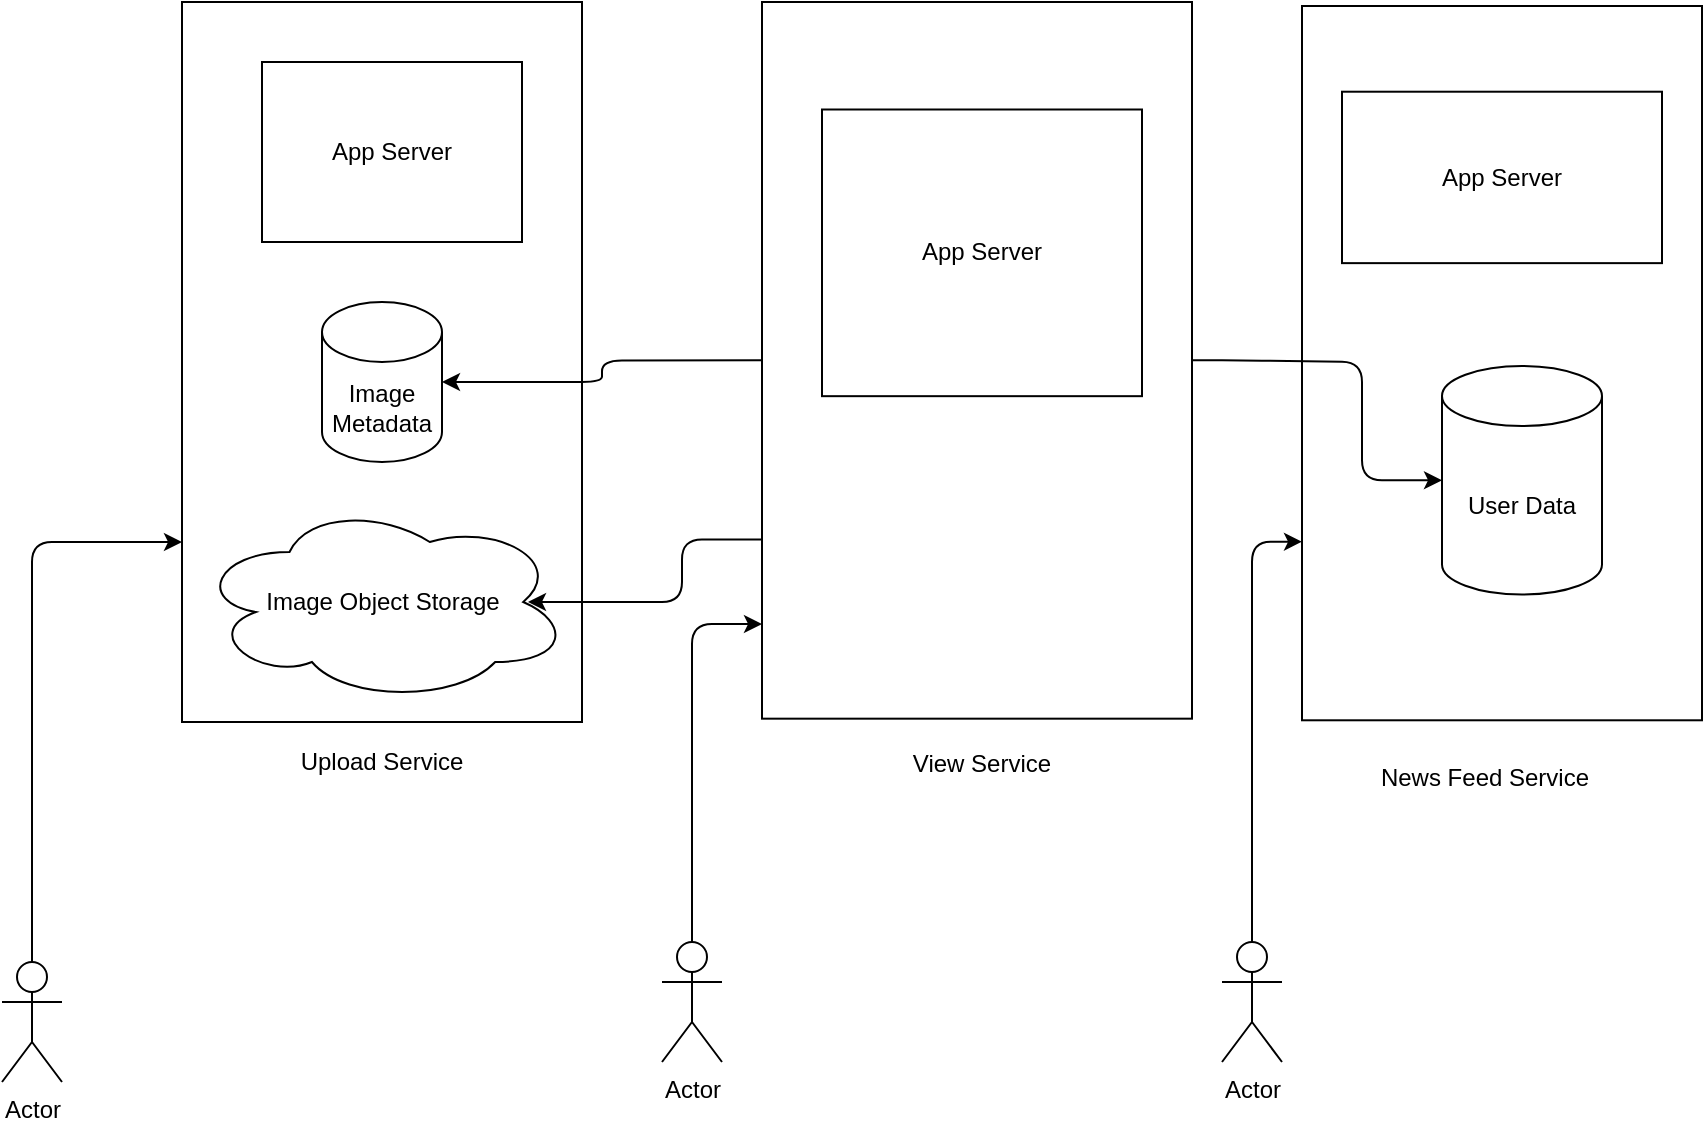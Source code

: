 <mxfile version="13.9.2" type="github">
  <diagram id="OetNqehpfH3lyW26qQmy" name="Page-1">
    <mxGraphModel dx="786" dy="439" grid="1" gridSize="10" guides="1" tooltips="1" connect="1" arrows="1" fold="1" page="1" pageScale="1" pageWidth="850" pageHeight="1100" math="0" shadow="0">
      <root>
        <mxCell id="0" />
        <mxCell id="1" parent="0" />
        <mxCell id="Pfn347-1Jo6gLOCdynuy-8" value="" style="group" vertex="1" connectable="0" parent="1">
          <mxGeometry x="160" y="10" width="200" height="390" as="geometry" />
        </mxCell>
        <mxCell id="Pfn347-1Jo6gLOCdynuy-6" value="" style="rounded=0;whiteSpace=wrap;html=1;" vertex="1" parent="Pfn347-1Jo6gLOCdynuy-8">
          <mxGeometry width="200" height="360" as="geometry" />
        </mxCell>
        <mxCell id="Pfn347-1Jo6gLOCdynuy-3" value="App Server" style="rounded=0;whiteSpace=wrap;html=1;align=center;" vertex="1" parent="Pfn347-1Jo6gLOCdynuy-8">
          <mxGeometry x="40" y="30" width="130" height="90" as="geometry" />
        </mxCell>
        <mxCell id="Pfn347-1Jo6gLOCdynuy-4" value="Image Metadata" style="shape=cylinder3;whiteSpace=wrap;html=1;boundedLbl=1;backgroundOutline=1;size=15;" vertex="1" parent="Pfn347-1Jo6gLOCdynuy-8">
          <mxGeometry x="70" y="150" width="60" height="80" as="geometry" />
        </mxCell>
        <mxCell id="Pfn347-1Jo6gLOCdynuy-5" value="Image Object Storage" style="ellipse;shape=cloud;whiteSpace=wrap;html=1;" vertex="1" parent="Pfn347-1Jo6gLOCdynuy-8">
          <mxGeometry x="7" y="250" width="187" height="100" as="geometry" />
        </mxCell>
        <mxCell id="Pfn347-1Jo6gLOCdynuy-7" value="Upload Service" style="text;html=1;strokeColor=none;fillColor=none;align=center;verticalAlign=middle;whiteSpace=wrap;rounded=0;" vertex="1" parent="Pfn347-1Jo6gLOCdynuy-8">
          <mxGeometry x="50" y="370" width="100" height="20" as="geometry" />
        </mxCell>
        <mxCell id="Pfn347-1Jo6gLOCdynuy-12" value="" style="group" vertex="1" connectable="0" parent="1">
          <mxGeometry x="450" y="10" width="215" height="430" as="geometry" />
        </mxCell>
        <mxCell id="Pfn347-1Jo6gLOCdynuy-10" value="" style="rounded=0;whiteSpace=wrap;html=1;" vertex="1" parent="Pfn347-1Jo6gLOCdynuy-12">
          <mxGeometry width="215" height="358.333" as="geometry" />
        </mxCell>
        <mxCell id="Pfn347-1Jo6gLOCdynuy-9" value="App Server" style="rounded=0;whiteSpace=wrap;html=1;" vertex="1" parent="Pfn347-1Jo6gLOCdynuy-12">
          <mxGeometry x="30" y="53.75" width="160" height="143.333" as="geometry" />
        </mxCell>
        <mxCell id="Pfn347-1Jo6gLOCdynuy-11" value="View Service" style="text;html=1;strokeColor=none;fillColor=none;align=center;verticalAlign=middle;whiteSpace=wrap;rounded=0;" vertex="1" parent="Pfn347-1Jo6gLOCdynuy-12">
          <mxGeometry x="65" y="363.167" width="90" height="35.833" as="geometry" />
        </mxCell>
        <mxCell id="Pfn347-1Jo6gLOCdynuy-13" value="" style="endArrow=classic;html=1;edgeStyle=orthogonalEdgeStyle;exitX=0;exitY=0.5;exitDx=0;exitDy=0;entryX=1;entryY=0.5;entryDx=0;entryDy=0;entryPerimeter=0;" edge="1" parent="1" source="Pfn347-1Jo6gLOCdynuy-10" target="Pfn347-1Jo6gLOCdynuy-4">
          <mxGeometry width="50" height="50" relative="1" as="geometry">
            <mxPoint x="410" y="110" as="sourcePoint" />
            <mxPoint x="430" y="180" as="targetPoint" />
          </mxGeometry>
        </mxCell>
        <mxCell id="Pfn347-1Jo6gLOCdynuy-17" value="" style="endArrow=classic;html=1;edgeStyle=orthogonalEdgeStyle;exitX=0;exitY=0.75;exitDx=0;exitDy=0;" edge="1" parent="1" source="Pfn347-1Jo6gLOCdynuy-10">
          <mxGeometry width="50" height="50" relative="1" as="geometry">
            <mxPoint x="510" y="270" as="sourcePoint" />
            <mxPoint x="333" y="310" as="targetPoint" />
            <Array as="points">
              <mxPoint x="410" y="279" />
              <mxPoint x="410" y="310" />
            </Array>
          </mxGeometry>
        </mxCell>
        <mxCell id="Pfn347-1Jo6gLOCdynuy-24" value="" style="group" vertex="1" connectable="0" parent="1">
          <mxGeometry x="720" y="12" width="200" height="400" as="geometry" />
        </mxCell>
        <mxCell id="Pfn347-1Jo6gLOCdynuy-20" value="" style="rounded=0;whiteSpace=wrap;html=1;" vertex="1" parent="Pfn347-1Jo6gLOCdynuy-24">
          <mxGeometry width="200" height="357.143" as="geometry" />
        </mxCell>
        <mxCell id="Pfn347-1Jo6gLOCdynuy-23" value="" style="group" vertex="1" connectable="0" parent="Pfn347-1Jo6gLOCdynuy-24">
          <mxGeometry x="20" y="42.857" width="160" height="357.143" as="geometry" />
        </mxCell>
        <mxCell id="Pfn347-1Jo6gLOCdynuy-18" value="App Server" style="rounded=0;whiteSpace=wrap;html=1;" vertex="1" parent="Pfn347-1Jo6gLOCdynuy-23">
          <mxGeometry width="160" height="85.714" as="geometry" />
        </mxCell>
        <mxCell id="Pfn347-1Jo6gLOCdynuy-21" value="News Feed Service" style="text;html=1;strokeColor=none;fillColor=none;align=center;verticalAlign=middle;whiteSpace=wrap;rounded=0;" vertex="1" parent="Pfn347-1Jo6gLOCdynuy-23">
          <mxGeometry x="10" y="328.57" width="123.33" height="28.57" as="geometry" />
        </mxCell>
        <mxCell id="Pfn347-1Jo6gLOCdynuy-19" value="User Data" style="shape=cylinder3;whiteSpace=wrap;html=1;boundedLbl=1;backgroundOutline=1;size=15;" vertex="1" parent="Pfn347-1Jo6gLOCdynuy-24">
          <mxGeometry x="70" y="180.0" width="80" height="114.286" as="geometry" />
        </mxCell>
        <mxCell id="Pfn347-1Jo6gLOCdynuy-22" value="" style="endArrow=classic;html=1;edgeStyle=orthogonalEdgeStyle;entryX=0;entryY=0.5;entryDx=0;entryDy=0;entryPerimeter=0;exitX=1;exitY=0.5;exitDx=0;exitDy=0;" edge="1" parent="1" source="Pfn347-1Jo6gLOCdynuy-10" target="Pfn347-1Jo6gLOCdynuy-19">
          <mxGeometry width="50" height="50" relative="1" as="geometry">
            <mxPoint x="470" y="310" as="sourcePoint" />
            <mxPoint x="520" y="260" as="targetPoint" />
            <Array as="points">
              <mxPoint x="690" y="189" />
              <mxPoint x="750" y="190" />
              <mxPoint x="750" y="257" />
            </Array>
          </mxGeometry>
        </mxCell>
        <mxCell id="Pfn347-1Jo6gLOCdynuy-25" value="Actor" style="shape=umlActor;verticalLabelPosition=bottom;verticalAlign=top;html=1;outlineConnect=0;" vertex="1" parent="1">
          <mxGeometry x="70" y="490" width="30" height="60" as="geometry" />
        </mxCell>
        <mxCell id="Pfn347-1Jo6gLOCdynuy-29" value="" style="endArrow=classic;html=1;edgeStyle=orthogonalEdgeStyle;exitX=0.5;exitY=0;exitDx=0;exitDy=0;exitPerimeter=0;entryX=0;entryY=0.75;entryDx=0;entryDy=0;" edge="1" parent="1" source="Pfn347-1Jo6gLOCdynuy-25" target="Pfn347-1Jo6gLOCdynuy-6">
          <mxGeometry width="50" height="50" relative="1" as="geometry">
            <mxPoint x="170" y="500" as="sourcePoint" />
            <mxPoint x="220" y="450" as="targetPoint" />
          </mxGeometry>
        </mxCell>
        <mxCell id="Pfn347-1Jo6gLOCdynuy-30" value="Actor" style="shape=umlActor;verticalLabelPosition=bottom;verticalAlign=top;html=1;outlineConnect=0;" vertex="1" parent="1">
          <mxGeometry x="400" y="480" width="30" height="60" as="geometry" />
        </mxCell>
        <mxCell id="Pfn347-1Jo6gLOCdynuy-31" value="" style="endArrow=classic;html=1;edgeStyle=orthogonalEdgeStyle;exitX=0.5;exitY=0;exitDx=0;exitDy=0;exitPerimeter=0;" edge="1" parent="1" source="Pfn347-1Jo6gLOCdynuy-30">
          <mxGeometry width="50" height="50" relative="1" as="geometry">
            <mxPoint x="290" y="530" as="sourcePoint" />
            <mxPoint x="450" y="321" as="targetPoint" />
            <Array as="points">
              <mxPoint x="415" y="321" />
            </Array>
          </mxGeometry>
        </mxCell>
        <mxCell id="Pfn347-1Jo6gLOCdynuy-32" value="Actor" style="shape=umlActor;verticalLabelPosition=bottom;verticalAlign=top;html=1;outlineConnect=0;" vertex="1" parent="1">
          <mxGeometry x="680" y="480" width="30" height="60" as="geometry" />
        </mxCell>
        <mxCell id="Pfn347-1Jo6gLOCdynuy-33" value="" style="endArrow=classic;html=1;edgeStyle=orthogonalEdgeStyle;exitX=0.5;exitY=0;exitDx=0;exitDy=0;exitPerimeter=0;entryX=0;entryY=0.75;entryDx=0;entryDy=0;" edge="1" parent="1" source="Pfn347-1Jo6gLOCdynuy-32" target="Pfn347-1Jo6gLOCdynuy-20">
          <mxGeometry width="50" height="50" relative="1" as="geometry">
            <mxPoint x="650" y="480" as="sourcePoint" />
            <mxPoint x="650" y="440" as="targetPoint" />
          </mxGeometry>
        </mxCell>
      </root>
    </mxGraphModel>
  </diagram>
</mxfile>
